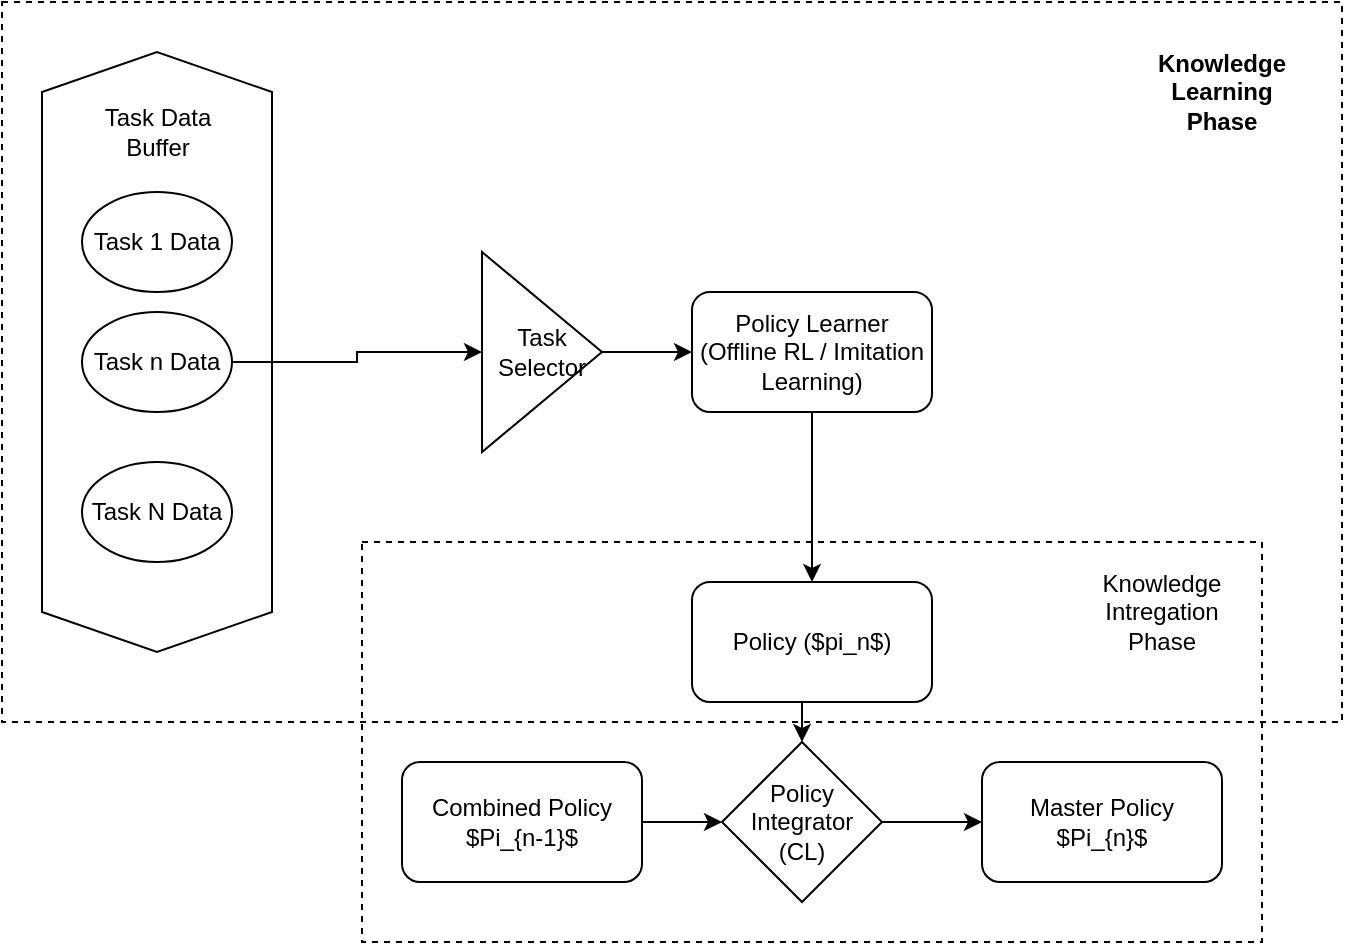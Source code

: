 <mxfile version="26.0.4">
  <diagram name="Page-1" id="KM3ASbXPL9dcE-Px439k">
    <mxGraphModel dx="882" dy="579" grid="1" gridSize="10" guides="1" tooltips="1" connect="1" arrows="1" fold="1" page="1" pageScale="1" pageWidth="850" pageHeight="1100" math="1" shadow="0">
      <root>
        <mxCell id="0" />
        <mxCell id="1" parent="0" />
        <mxCell id="l9sD3UjUlKBT9NfK948P-19" value="" style="rounded=0;whiteSpace=wrap;html=1;dashed=1;fillColor=none;" parent="1" vertex="1">
          <mxGeometry x="90" y="30" width="670" height="360" as="geometry" />
        </mxCell>
        <mxCell id="l9sD3UjUlKBT9NfK948P-29" value="" style="shape=hexagon;perimeter=hexagonPerimeter2;whiteSpace=wrap;html=1;fixedSize=1;rotation=90;fillColor=none;" parent="1" vertex="1">
          <mxGeometry x="17.5" y="147.5" width="300" height="115" as="geometry" />
        </mxCell>
        <mxCell id="l9sD3UjUlKBT9NfK948P-10" value="" style="rounded=0;whiteSpace=wrap;html=1;dashed=1;fillColor=none;" parent="1" vertex="1">
          <mxGeometry x="270" y="300" width="450" height="200" as="geometry" />
        </mxCell>
        <mxCell id="l9sD3UjUlKBT9NfK948P-28" style="edgeStyle=orthogonalEdgeStyle;rounded=0;orthogonalLoop=1;jettySize=auto;html=1;exitX=0.5;exitY=1;exitDx=0;exitDy=0;" parent="1" source="l9sD3UjUlKBT9NfK948P-1" target="l9sD3UjUlKBT9NfK948P-2" edge="1">
          <mxGeometry relative="1" as="geometry" />
        </mxCell>
        <mxCell id="l9sD3UjUlKBT9NfK948P-1" value="Policy Learner&lt;br&gt;(Offline RL / Imitation Learning)" style="rounded=1;whiteSpace=wrap;html=1;" parent="1" vertex="1">
          <mxGeometry x="435" y="175" width="120" height="60" as="geometry" />
        </mxCell>
        <mxCell id="l9sD3UjUlKBT9NfK948P-16" style="edgeStyle=orthogonalEdgeStyle;rounded=0;orthogonalLoop=1;jettySize=auto;html=1;exitX=0.5;exitY=1;exitDx=0;exitDy=0;entryX=0.5;entryY=0;entryDx=0;entryDy=0;" parent="1" source="l9sD3UjUlKBT9NfK948P-2" target="l9sD3UjUlKBT9NfK948P-13" edge="1">
          <mxGeometry relative="1" as="geometry" />
        </mxCell>
        <mxCell id="l9sD3UjUlKBT9NfK948P-2" value="Policy ($pi_n$)" style="rounded=1;whiteSpace=wrap;html=1;" parent="1" vertex="1">
          <mxGeometry x="435" y="320" width="120" height="60" as="geometry" />
        </mxCell>
        <mxCell id="l9sD3UjUlKBT9NfK948P-17" style="edgeStyle=orthogonalEdgeStyle;rounded=0;orthogonalLoop=1;jettySize=auto;html=1;exitX=1;exitY=0.5;exitDx=0;exitDy=0;entryX=0;entryY=0.5;entryDx=0;entryDy=0;" parent="1" source="l9sD3UjUlKBT9NfK948P-9" target="l9sD3UjUlKBT9NfK948P-13" edge="1">
          <mxGeometry relative="1" as="geometry" />
        </mxCell>
        <mxCell id="l9sD3UjUlKBT9NfK948P-9" value="Combined Policy&lt;br&gt;$Pi_{n-1}$" style="rounded=1;whiteSpace=wrap;html=1;" parent="1" vertex="1">
          <mxGeometry x="290" y="410" width="120" height="60" as="geometry" />
        </mxCell>
        <mxCell id="l9sD3UjUlKBT9NfK948P-12" value="Master Policy&lt;br&gt;$Pi_{n}$" style="rounded=1;whiteSpace=wrap;html=1;" parent="1" vertex="1">
          <mxGeometry x="580" y="410" width="120" height="60" as="geometry" />
        </mxCell>
        <mxCell id="l9sD3UjUlKBT9NfK948P-18" style="edgeStyle=orthogonalEdgeStyle;rounded=0;orthogonalLoop=1;jettySize=auto;html=1;exitX=1;exitY=0.5;exitDx=0;exitDy=0;" parent="1" source="l9sD3UjUlKBT9NfK948P-13" target="l9sD3UjUlKBT9NfK948P-12" edge="1">
          <mxGeometry relative="1" as="geometry" />
        </mxCell>
        <mxCell id="l9sD3UjUlKBT9NfK948P-13" value="Policy Integrator&lt;br&gt;(CL)" style="rhombus;whiteSpace=wrap;html=1;" parent="1" vertex="1">
          <mxGeometry x="450" y="400" width="80" height="80" as="geometry" />
        </mxCell>
        <mxCell id="l9sD3UjUlKBT9NfK948P-20" value="Task 1 Data" style="ellipse;whiteSpace=wrap;html=1;" parent="1" vertex="1">
          <mxGeometry x="130" y="125" width="75" height="50" as="geometry" />
        </mxCell>
        <mxCell id="l9sD3UjUlKBT9NfK948P-27" style="edgeStyle=orthogonalEdgeStyle;rounded=0;orthogonalLoop=1;jettySize=auto;html=1;exitX=1;exitY=0.5;exitDx=0;exitDy=0;entryX=0;entryY=0.5;entryDx=0;entryDy=0;" parent="1" source="l9sD3UjUlKBT9NfK948P-22" target="l9sD3UjUlKBT9NfK948P-24" edge="1">
          <mxGeometry relative="1" as="geometry" />
        </mxCell>
        <mxCell id="l9sD3UjUlKBT9NfK948P-22" value="Task n Data" style="ellipse;whiteSpace=wrap;html=1;" parent="1" vertex="1">
          <mxGeometry x="130" y="185" width="75" height="50" as="geometry" />
        </mxCell>
        <mxCell id="l9sD3UjUlKBT9NfK948P-23" value="Task N Data" style="ellipse;whiteSpace=wrap;html=1;" parent="1" vertex="1">
          <mxGeometry x="130" y="260" width="75" height="50" as="geometry" />
        </mxCell>
        <mxCell id="l9sD3UjUlKBT9NfK948P-25" style="edgeStyle=orthogonalEdgeStyle;rounded=0;orthogonalLoop=1;jettySize=auto;html=1;entryX=0;entryY=0.5;entryDx=0;entryDy=0;" parent="1" source="l9sD3UjUlKBT9NfK948P-24" target="l9sD3UjUlKBT9NfK948P-1" edge="1">
          <mxGeometry relative="1" as="geometry" />
        </mxCell>
        <mxCell id="l9sD3UjUlKBT9NfK948P-24" value="&lt;div style=&quot;&quot;&gt;&lt;span style=&quot;background-color: transparent; color: light-dark(rgb(0, 0, 0), rgb(255, 255, 255));&quot;&gt;Task&lt;/span&gt;&lt;/div&gt;&lt;div style=&quot;&quot;&gt;&lt;span style=&quot;background-color: transparent; color: light-dark(rgb(0, 0, 0), rgb(255, 255, 255));&quot;&gt;Selector&lt;/span&gt;&lt;/div&gt;" style="triangle;whiteSpace=wrap;html=1;align=center;" parent="1" vertex="1">
          <mxGeometry x="330" y="155" width="60" height="100" as="geometry" />
        </mxCell>
        <mxCell id="l9sD3UjUlKBT9NfK948P-30" value="Task Data Buffer" style="text;html=1;align=center;verticalAlign=middle;whiteSpace=wrap;rounded=0;" parent="1" vertex="1">
          <mxGeometry x="137.5" y="80" width="60" height="30" as="geometry" />
        </mxCell>
        <mxCell id="l9sD3UjUlKBT9NfK948P-31" value="Knowledge&lt;br&gt;Intregation Phase" style="text;html=1;align=center;verticalAlign=middle;whiteSpace=wrap;rounded=0;fillColor=default;" parent="1" vertex="1">
          <mxGeometry x="630" y="310" width="80" height="50" as="geometry" />
        </mxCell>
        <mxCell id="l9sD3UjUlKBT9NfK948P-32" value="&lt;b&gt;Knowledge&lt;br&gt;Learning&lt;br&gt;Phase&lt;/b&gt;" style="text;html=1;align=center;verticalAlign=middle;whiteSpace=wrap;rounded=0;fillColor=default;" parent="1" vertex="1">
          <mxGeometry x="660" y="50" width="80" height="50" as="geometry" />
        </mxCell>
      </root>
    </mxGraphModel>
  </diagram>
</mxfile>

